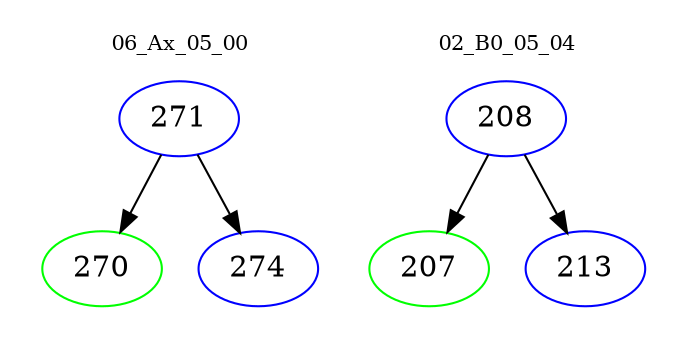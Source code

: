 digraph{
subgraph cluster_0 {
color = white
label = "06_Ax_05_00";
fontsize=10;
T0_271 [label="271", color="blue"]
T0_271 -> T0_270 [color="black"]
T0_270 [label="270", color="green"]
T0_271 -> T0_274 [color="black"]
T0_274 [label="274", color="blue"]
}
subgraph cluster_1 {
color = white
label = "02_B0_05_04";
fontsize=10;
T1_208 [label="208", color="blue"]
T1_208 -> T1_207 [color="black"]
T1_207 [label="207", color="green"]
T1_208 -> T1_213 [color="black"]
T1_213 [label="213", color="blue"]
}
}
